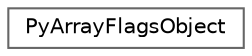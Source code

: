 digraph "Graphical Class Hierarchy"
{
 // LATEX_PDF_SIZE
  bgcolor="transparent";
  edge [fontname=Helvetica,fontsize=10,labelfontname=Helvetica,labelfontsize=10];
  node [fontname=Helvetica,fontsize=10,shape=box,height=0.2,width=0.4];
  rankdir="LR";
  Node0 [id="Node000000",label="PyArrayFlagsObject",height=0.2,width=0.4,color="grey40", fillcolor="white", style="filled",URL="$dd/da2/structPyArrayFlagsObject.html",tooltip=" "];
}
